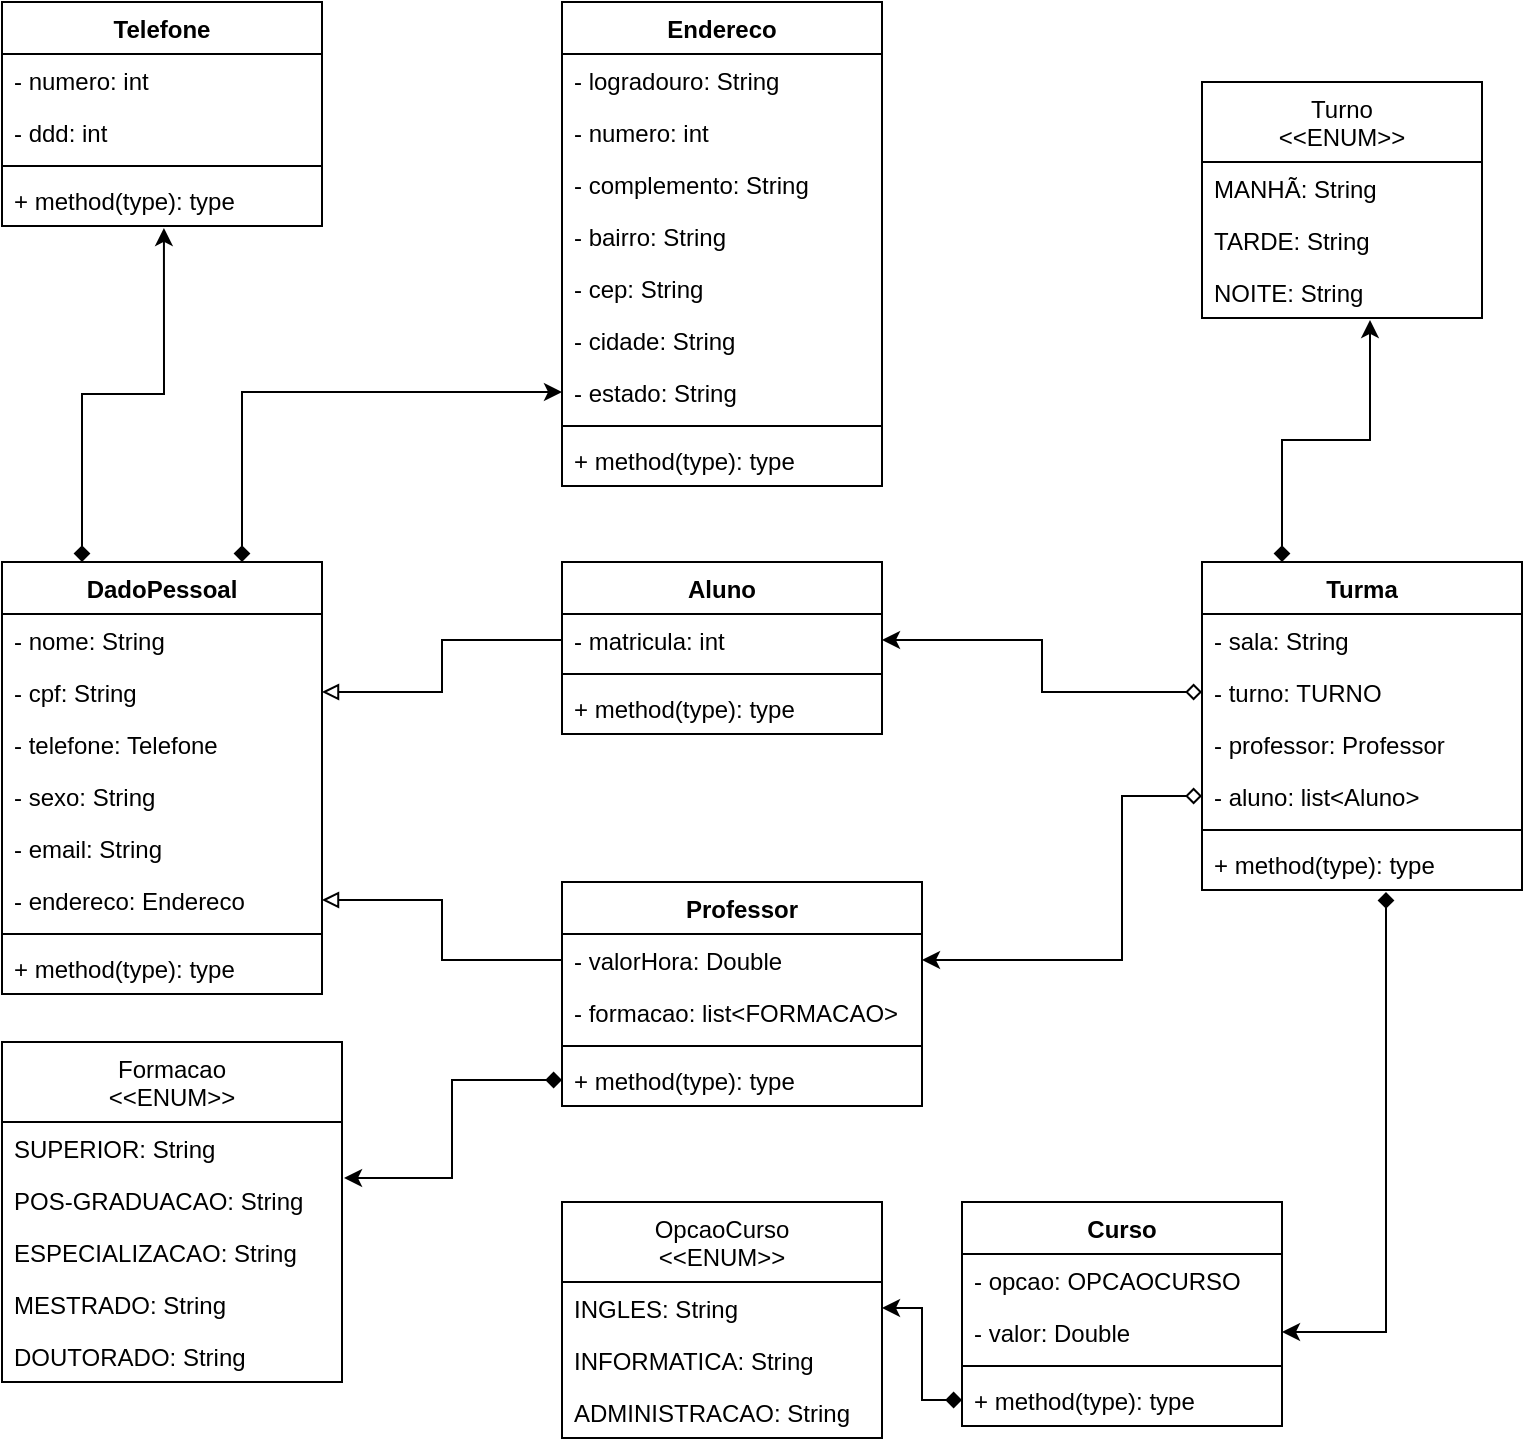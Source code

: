 <mxfile version="15.2.9" type="google"><diagram id="R2fTYGe5iJXeCJIIfmmZ" name="Page-1"><mxGraphModel dx="862" dy="450" grid="1" gridSize="10" guides="1" tooltips="1" connect="1" arrows="1" fold="1" page="1" pageScale="1" pageWidth="827" pageHeight="1169" math="0" shadow="0"><root><mxCell id="0"/><mxCell id="1" parent="0"/><mxCell id="qhUcQolbfPTLGxPp35lB-1" value="Aluno" style="swimlane;fontStyle=1;align=center;verticalAlign=top;childLayout=stackLayout;horizontal=1;startSize=26;horizontalStack=0;resizeParent=1;resizeParentMax=0;resizeLast=0;collapsible=1;marginBottom=0;" parent="1" vertex="1"><mxGeometry x="320" y="320" width="160" height="86" as="geometry"/></mxCell><mxCell id="qhUcQolbfPTLGxPp35lB-2" value="- matricula: int" style="text;strokeColor=none;fillColor=none;align=left;verticalAlign=top;spacingLeft=4;spacingRight=4;overflow=hidden;rotatable=0;points=[[0,0.5],[1,0.5]];portConstraint=eastwest;" parent="qhUcQolbfPTLGxPp35lB-1" vertex="1"><mxGeometry y="26" width="160" height="26" as="geometry"/></mxCell><mxCell id="qhUcQolbfPTLGxPp35lB-3" value="" style="line;strokeWidth=1;fillColor=none;align=left;verticalAlign=middle;spacingTop=-1;spacingLeft=3;spacingRight=3;rotatable=0;labelPosition=right;points=[];portConstraint=eastwest;" parent="qhUcQolbfPTLGxPp35lB-1" vertex="1"><mxGeometry y="52" width="160" height="8" as="geometry"/></mxCell><mxCell id="qhUcQolbfPTLGxPp35lB-4" value="+ method(type): type" style="text;strokeColor=none;fillColor=none;align=left;verticalAlign=top;spacingLeft=4;spacingRight=4;overflow=hidden;rotatable=0;points=[[0,0.5],[1,0.5]];portConstraint=eastwest;" parent="qhUcQolbfPTLGxPp35lB-1" vertex="1"><mxGeometry y="60" width="160" height="26" as="geometry"/></mxCell><mxCell id="ZgOx1LnoAefpGKeDkL7t-5" style="edgeStyle=orthogonalEdgeStyle;rounded=0;orthogonalLoop=1;jettySize=auto;html=1;exitX=0;exitY=0.5;exitDx=0;exitDy=0;entryX=1;entryY=0.5;entryDx=0;entryDy=0;startArrow=diamond;startFill=1;" parent="1" source="qhUcQolbfPTLGxPp35lB-8" target="qhUcQolbfPTLGxPp35lB-17" edge="1"><mxGeometry relative="1" as="geometry"/></mxCell><mxCell id="qhUcQolbfPTLGxPp35lB-5" value="Curso" style="swimlane;fontStyle=1;align=center;verticalAlign=top;childLayout=stackLayout;horizontal=1;startSize=26;horizontalStack=0;resizeParent=1;resizeParentMax=0;resizeLast=0;collapsible=1;marginBottom=0;" parent="1" vertex="1"><mxGeometry x="520" y="640" width="160" height="112" as="geometry"/></mxCell><mxCell id="qhUcQolbfPTLGxPp35lB-52" value="- opcao: OPCAOCURSO" style="text;strokeColor=none;fillColor=none;align=left;verticalAlign=top;spacingLeft=4;spacingRight=4;overflow=hidden;rotatable=0;points=[[0,0.5],[1,0.5]];portConstraint=eastwest;" parent="qhUcQolbfPTLGxPp35lB-5" vertex="1"><mxGeometry y="26" width="160" height="26" as="geometry"/></mxCell><mxCell id="qhUcQolbfPTLGxPp35lB-51" value="- valor: Double" style="text;strokeColor=none;fillColor=none;align=left;verticalAlign=top;spacingLeft=4;spacingRight=4;overflow=hidden;rotatable=0;points=[[0,0.5],[1,0.5]];portConstraint=eastwest;" parent="qhUcQolbfPTLGxPp35lB-5" vertex="1"><mxGeometry y="52" width="160" height="26" as="geometry"/></mxCell><mxCell id="qhUcQolbfPTLGxPp35lB-7" value="" style="line;strokeWidth=1;fillColor=none;align=left;verticalAlign=middle;spacingTop=-1;spacingLeft=3;spacingRight=3;rotatable=0;labelPosition=right;points=[];portConstraint=eastwest;" parent="qhUcQolbfPTLGxPp35lB-5" vertex="1"><mxGeometry y="78" width="160" height="8" as="geometry"/></mxCell><mxCell id="qhUcQolbfPTLGxPp35lB-8" value="+ method(type): type" style="text;strokeColor=none;fillColor=none;align=left;verticalAlign=top;spacingLeft=4;spacingRight=4;overflow=hidden;rotatable=0;points=[[0,0.5],[1,0.5]];portConstraint=eastwest;" parent="qhUcQolbfPTLGxPp35lB-5" vertex="1"><mxGeometry y="86" width="160" height="26" as="geometry"/></mxCell><mxCell id="qhUcQolbfPTLGxPp35lB-10" value="Turno&#10;&lt;&lt;ENUM&gt;&gt;" style="swimlane;fontStyle=0;childLayout=stackLayout;horizontal=1;startSize=40;fillColor=none;horizontalStack=0;resizeParent=1;resizeParentMax=0;resizeLast=0;collapsible=1;marginBottom=0;" parent="1" vertex="1"><mxGeometry x="640" y="80" width="140" height="118" as="geometry"/></mxCell><mxCell id="qhUcQolbfPTLGxPp35lB-13" value="MANHÃ: String" style="text;strokeColor=none;fillColor=none;align=left;verticalAlign=top;spacingLeft=4;spacingRight=4;overflow=hidden;rotatable=0;points=[[0,0.5],[1,0.5]];portConstraint=eastwest;" parent="qhUcQolbfPTLGxPp35lB-10" vertex="1"><mxGeometry y="40" width="140" height="26" as="geometry"/></mxCell><mxCell id="qhUcQolbfPTLGxPp35lB-14" value="TARDE: String" style="text;strokeColor=none;fillColor=none;align=left;verticalAlign=top;spacingLeft=4;spacingRight=4;overflow=hidden;rotatable=0;points=[[0,0.5],[1,0.5]];portConstraint=eastwest;" parent="qhUcQolbfPTLGxPp35lB-10" vertex="1"><mxGeometry y="66" width="140" height="26" as="geometry"/></mxCell><mxCell id="qhUcQolbfPTLGxPp35lB-15" value="NOITE: String" style="text;strokeColor=none;fillColor=none;align=left;verticalAlign=top;spacingLeft=4;spacingRight=4;overflow=hidden;rotatable=0;points=[[0,0.5],[1,0.5]];portConstraint=eastwest;" parent="qhUcQolbfPTLGxPp35lB-10" vertex="1"><mxGeometry y="92" width="140" height="26" as="geometry"/></mxCell><mxCell id="qhUcQolbfPTLGxPp35lB-16" value="OpcaoCurso&#10;&lt;&lt;ENUM&gt;&gt;" style="swimlane;fontStyle=0;childLayout=stackLayout;horizontal=1;startSize=40;fillColor=none;horizontalStack=0;resizeParent=1;resizeParentMax=0;resizeLast=0;collapsible=1;marginBottom=0;" parent="1" vertex="1"><mxGeometry x="320" y="640" width="160" height="118" as="geometry"/></mxCell><mxCell id="qhUcQolbfPTLGxPp35lB-17" value="INGLES: String" style="text;strokeColor=none;fillColor=none;align=left;verticalAlign=top;spacingLeft=4;spacingRight=4;overflow=hidden;rotatable=0;points=[[0,0.5],[1,0.5]];portConstraint=eastwest;" parent="qhUcQolbfPTLGxPp35lB-16" vertex="1"><mxGeometry y="40" width="160" height="26" as="geometry"/></mxCell><mxCell id="qhUcQolbfPTLGxPp35lB-18" value="INFORMATICA: String" style="text;strokeColor=none;fillColor=none;align=left;verticalAlign=top;spacingLeft=4;spacingRight=4;overflow=hidden;rotatable=0;points=[[0,0.5],[1,0.5]];portConstraint=eastwest;" parent="qhUcQolbfPTLGxPp35lB-16" vertex="1"><mxGeometry y="66" width="160" height="26" as="geometry"/></mxCell><mxCell id="qhUcQolbfPTLGxPp35lB-19" value="ADMINISTRACAO: String" style="text;strokeColor=none;fillColor=none;align=left;verticalAlign=top;spacingLeft=4;spacingRight=4;overflow=hidden;rotatable=0;points=[[0,0.5],[1,0.5]];portConstraint=eastwest;" parent="qhUcQolbfPTLGxPp35lB-16" vertex="1"><mxGeometry y="92" width="160" height="26" as="geometry"/></mxCell><mxCell id="ZgOx1LnoAefpGKeDkL7t-7" style="edgeStyle=orthogonalEdgeStyle;rounded=0;orthogonalLoop=1;jettySize=auto;html=1;exitX=0.75;exitY=0;exitDx=0;exitDy=0;entryX=0;entryY=0.5;entryDx=0;entryDy=0;startArrow=diamond;startFill=1;" parent="1" source="qhUcQolbfPTLGxPp35lB-20" target="e6cwd0pR3qkIOGePby29-2" edge="1"><mxGeometry relative="1" as="geometry"/></mxCell><mxCell id="ZgOx1LnoAefpGKeDkL7t-16" style="edgeStyle=orthogonalEdgeStyle;rounded=0;orthogonalLoop=1;jettySize=auto;html=1;exitX=0.25;exitY=0;exitDx=0;exitDy=0;entryX=0.506;entryY=1.038;entryDx=0;entryDy=0;entryPerimeter=0;startArrow=diamond;startFill=1;endArrow=classic;endFill=1;" parent="1" source="qhUcQolbfPTLGxPp35lB-20" target="ZgOx1LnoAefpGKeDkL7t-14" edge="1"><mxGeometry relative="1" as="geometry"/></mxCell><mxCell id="qhUcQolbfPTLGxPp35lB-20" value="DadoPessoal" style="swimlane;fontStyle=1;align=center;verticalAlign=top;childLayout=stackLayout;horizontal=1;startSize=26;horizontalStack=0;resizeParent=1;resizeParentMax=0;resizeLast=0;collapsible=1;marginBottom=0;" parent="1" vertex="1"><mxGeometry x="40" y="320" width="160" height="216" as="geometry"/></mxCell><mxCell id="qhUcQolbfPTLGxPp35lB-21" value="- nome: String" style="text;strokeColor=none;fillColor=none;align=left;verticalAlign=top;spacingLeft=4;spacingRight=4;overflow=hidden;rotatable=0;points=[[0,0.5],[1,0.5]];portConstraint=eastwest;" parent="qhUcQolbfPTLGxPp35lB-20" vertex="1"><mxGeometry y="26" width="160" height="26" as="geometry"/></mxCell><mxCell id="qhUcQolbfPTLGxPp35lB-24" value="- cpf: String" style="text;strokeColor=none;fillColor=none;align=left;verticalAlign=top;spacingLeft=4;spacingRight=4;overflow=hidden;rotatable=0;points=[[0,0.5],[1,0.5]];portConstraint=eastwest;" parent="qhUcQolbfPTLGxPp35lB-20" vertex="1"><mxGeometry y="52" width="160" height="26" as="geometry"/></mxCell><mxCell id="qhUcQolbfPTLGxPp35lB-25" value="- telefone: Telefone" style="text;strokeColor=none;fillColor=none;align=left;verticalAlign=top;spacingLeft=4;spacingRight=4;overflow=hidden;rotatable=0;points=[[0,0.5],[1,0.5]];portConstraint=eastwest;" parent="qhUcQolbfPTLGxPp35lB-20" vertex="1"><mxGeometry y="78" width="160" height="26" as="geometry"/></mxCell><mxCell id="qhUcQolbfPTLGxPp35lB-26" value="- sexo: String" style="text;strokeColor=none;fillColor=none;align=left;verticalAlign=top;spacingLeft=4;spacingRight=4;overflow=hidden;rotatable=0;points=[[0,0.5],[1,0.5]];portConstraint=eastwest;" parent="qhUcQolbfPTLGxPp35lB-20" vertex="1"><mxGeometry y="104" width="160" height="26" as="geometry"/></mxCell><mxCell id="qhUcQolbfPTLGxPp35lB-27" value="- email: String" style="text;strokeColor=none;fillColor=none;align=left;verticalAlign=top;spacingLeft=4;spacingRight=4;overflow=hidden;rotatable=0;points=[[0,0.5],[1,0.5]];portConstraint=eastwest;" parent="qhUcQolbfPTLGxPp35lB-20" vertex="1"><mxGeometry y="130" width="160" height="26" as="geometry"/></mxCell><mxCell id="qhUcQolbfPTLGxPp35lB-28" value="- endereco: Endereco" style="text;strokeColor=none;fillColor=none;align=left;verticalAlign=top;spacingLeft=4;spacingRight=4;overflow=hidden;rotatable=0;points=[[0,0.5],[1,0.5]];portConstraint=eastwest;" parent="qhUcQolbfPTLGxPp35lB-20" vertex="1"><mxGeometry y="156" width="160" height="26" as="geometry"/></mxCell><mxCell id="qhUcQolbfPTLGxPp35lB-22" value="" style="line;strokeWidth=1;fillColor=none;align=left;verticalAlign=middle;spacingTop=-1;spacingLeft=3;spacingRight=3;rotatable=0;labelPosition=right;points=[];portConstraint=eastwest;" parent="qhUcQolbfPTLGxPp35lB-20" vertex="1"><mxGeometry y="182" width="160" height="8" as="geometry"/></mxCell><mxCell id="qhUcQolbfPTLGxPp35lB-23" value="+ method(type): type" style="text;strokeColor=none;fillColor=none;align=left;verticalAlign=top;spacingLeft=4;spacingRight=4;overflow=hidden;rotatable=0;points=[[0,0.5],[1,0.5]];portConstraint=eastwest;" parent="qhUcQolbfPTLGxPp35lB-20" vertex="1"><mxGeometry y="190" width="160" height="26" as="geometry"/></mxCell><mxCell id="qhUcQolbfPTLGxPp35lB-33" value="Professor" style="swimlane;fontStyle=1;align=center;verticalAlign=top;childLayout=stackLayout;horizontal=1;startSize=26;horizontalStack=0;resizeParent=1;resizeParentMax=0;resizeLast=0;collapsible=1;marginBottom=0;" parent="1" vertex="1"><mxGeometry x="320" y="480" width="180" height="112" as="geometry"/></mxCell><mxCell id="qhUcQolbfPTLGxPp35lB-37" value="- valorHora: Double" style="text;strokeColor=none;fillColor=none;align=left;verticalAlign=top;spacingLeft=4;spacingRight=4;overflow=hidden;rotatable=0;points=[[0,0.5],[1,0.5]];portConstraint=eastwest;" parent="qhUcQolbfPTLGxPp35lB-33" vertex="1"><mxGeometry y="26" width="180" height="26" as="geometry"/></mxCell><mxCell id="qhUcQolbfPTLGxPp35lB-49" value="- formacao: list&lt;FORMACAO&gt;" style="text;strokeColor=none;fillColor=none;align=left;verticalAlign=top;spacingLeft=4;spacingRight=4;overflow=hidden;rotatable=0;points=[[0,0.5],[1,0.5]];portConstraint=eastwest;" parent="qhUcQolbfPTLGxPp35lB-33" vertex="1"><mxGeometry y="52" width="180" height="26" as="geometry"/></mxCell><mxCell id="qhUcQolbfPTLGxPp35lB-35" value="" style="line;strokeWidth=1;fillColor=none;align=left;verticalAlign=middle;spacingTop=-1;spacingLeft=3;spacingRight=3;rotatable=0;labelPosition=right;points=[];portConstraint=eastwest;" parent="qhUcQolbfPTLGxPp35lB-33" vertex="1"><mxGeometry y="78" width="180" height="8" as="geometry"/></mxCell><mxCell id="qhUcQolbfPTLGxPp35lB-36" value="+ method(type): type" style="text;strokeColor=none;fillColor=none;align=left;verticalAlign=top;spacingLeft=4;spacingRight=4;overflow=hidden;rotatable=0;points=[[0,0.5],[1,0.5]];portConstraint=eastwest;" parent="qhUcQolbfPTLGxPp35lB-33" vertex="1"><mxGeometry y="86" width="180" height="26" as="geometry"/></mxCell><mxCell id="qhUcQolbfPTLGxPp35lB-39" value="Formacao&#10;&lt;&lt;ENUM&gt;&gt;" style="swimlane;fontStyle=0;childLayout=stackLayout;horizontal=1;startSize=40;fillColor=none;horizontalStack=0;resizeParent=1;resizeParentMax=0;resizeLast=0;collapsible=1;marginBottom=0;" parent="1" vertex="1"><mxGeometry x="40" y="560" width="170" height="170" as="geometry"/></mxCell><mxCell id="qhUcQolbfPTLGxPp35lB-40" value="SUPERIOR: String" style="text;strokeColor=none;fillColor=none;align=left;verticalAlign=top;spacingLeft=4;spacingRight=4;overflow=hidden;rotatable=0;points=[[0,0.5],[1,0.5]];portConstraint=eastwest;" parent="qhUcQolbfPTLGxPp35lB-39" vertex="1"><mxGeometry y="40" width="170" height="26" as="geometry"/></mxCell><mxCell id="qhUcQolbfPTLGxPp35lB-41" value="POS-GRADUACAO: String" style="text;strokeColor=none;fillColor=none;align=left;verticalAlign=top;spacingLeft=4;spacingRight=4;overflow=hidden;rotatable=0;points=[[0,0.5],[1,0.5]];portConstraint=eastwest;" parent="qhUcQolbfPTLGxPp35lB-39" vertex="1"><mxGeometry y="66" width="170" height="26" as="geometry"/></mxCell><mxCell id="qhUcQolbfPTLGxPp35lB-42" value="ESPECIALIZACAO: String" style="text;strokeColor=none;fillColor=none;align=left;verticalAlign=top;spacingLeft=4;spacingRight=4;overflow=hidden;rotatable=0;points=[[0,0.5],[1,0.5]];portConstraint=eastwest;" parent="qhUcQolbfPTLGxPp35lB-39" vertex="1"><mxGeometry y="92" width="170" height="26" as="geometry"/></mxCell><mxCell id="qhUcQolbfPTLGxPp35lB-43" value="MESTRADO: String" style="text;strokeColor=none;fillColor=none;align=left;verticalAlign=top;spacingLeft=4;spacingRight=4;overflow=hidden;rotatable=0;points=[[0,0.5],[1,0.5]];portConstraint=eastwest;" parent="qhUcQolbfPTLGxPp35lB-39" vertex="1"><mxGeometry y="118" width="170" height="26" as="geometry"/></mxCell><mxCell id="qhUcQolbfPTLGxPp35lB-44" value="DOUTORADO: String" style="text;strokeColor=none;fillColor=none;align=left;verticalAlign=top;spacingLeft=4;spacingRight=4;overflow=hidden;rotatable=0;points=[[0,0.5],[1,0.5]];portConstraint=eastwest;" parent="qhUcQolbfPTLGxPp35lB-39" vertex="1"><mxGeometry y="144" width="170" height="26" as="geometry"/></mxCell><mxCell id="e6cwd0pR3qkIOGePby29-1" value="Endereco" style="swimlane;fontStyle=1;align=center;verticalAlign=top;childLayout=stackLayout;horizontal=1;startSize=26;horizontalStack=0;resizeParent=1;resizeParentMax=0;resizeLast=0;collapsible=1;marginBottom=0;" parent="1" vertex="1"><mxGeometry x="320" y="40" width="160" height="242" as="geometry"/></mxCell><mxCell id="e6cwd0pR3qkIOGePby29-12" value="- logradouro: String" style="text;strokeColor=none;fillColor=none;align=left;verticalAlign=top;spacingLeft=4;spacingRight=4;overflow=hidden;rotatable=0;points=[[0,0.5],[1,0.5]];portConstraint=eastwest;" parent="e6cwd0pR3qkIOGePby29-1" vertex="1"><mxGeometry y="26" width="160" height="26" as="geometry"/></mxCell><mxCell id="e6cwd0pR3qkIOGePby29-13" value="- numero: int" style="text;strokeColor=none;fillColor=none;align=left;verticalAlign=top;spacingLeft=4;spacingRight=4;overflow=hidden;rotatable=0;points=[[0,0.5],[1,0.5]];portConstraint=eastwest;" parent="e6cwd0pR3qkIOGePby29-1" vertex="1"><mxGeometry y="52" width="160" height="26" as="geometry"/></mxCell><mxCell id="e6cwd0pR3qkIOGePby29-14" value="- complemento: String" style="text;strokeColor=none;fillColor=none;align=left;verticalAlign=top;spacingLeft=4;spacingRight=4;overflow=hidden;rotatable=0;points=[[0,0.5],[1,0.5]];portConstraint=eastwest;" parent="e6cwd0pR3qkIOGePby29-1" vertex="1"><mxGeometry y="78" width="160" height="26" as="geometry"/></mxCell><mxCell id="e6cwd0pR3qkIOGePby29-15" value="- bairro: String" style="text;strokeColor=none;fillColor=none;align=left;verticalAlign=top;spacingLeft=4;spacingRight=4;overflow=hidden;rotatable=0;points=[[0,0.5],[1,0.5]];portConstraint=eastwest;" parent="e6cwd0pR3qkIOGePby29-1" vertex="1"><mxGeometry y="104" width="160" height="26" as="geometry"/></mxCell><mxCell id="e6cwd0pR3qkIOGePby29-18" value="- cep: String" style="text;strokeColor=none;fillColor=none;align=left;verticalAlign=top;spacingLeft=4;spacingRight=4;overflow=hidden;rotatable=0;points=[[0,0.5],[1,0.5]];portConstraint=eastwest;" parent="e6cwd0pR3qkIOGePby29-1" vertex="1"><mxGeometry y="130" width="160" height="26" as="geometry"/></mxCell><mxCell id="e6cwd0pR3qkIOGePby29-17" value="- cidade: String" style="text;strokeColor=none;fillColor=none;align=left;verticalAlign=top;spacingLeft=4;spacingRight=4;overflow=hidden;rotatable=0;points=[[0,0.5],[1,0.5]];portConstraint=eastwest;" parent="e6cwd0pR3qkIOGePby29-1" vertex="1"><mxGeometry y="156" width="160" height="26" as="geometry"/></mxCell><mxCell id="e6cwd0pR3qkIOGePby29-2" value="- estado: String" style="text;strokeColor=none;fillColor=none;align=left;verticalAlign=top;spacingLeft=4;spacingRight=4;overflow=hidden;rotatable=0;points=[[0,0.5],[1,0.5]];portConstraint=eastwest;" parent="e6cwd0pR3qkIOGePby29-1" vertex="1"><mxGeometry y="182" width="160" height="26" as="geometry"/></mxCell><mxCell id="e6cwd0pR3qkIOGePby29-3" value="" style="line;strokeWidth=1;fillColor=none;align=left;verticalAlign=middle;spacingTop=-1;spacingLeft=3;spacingRight=3;rotatable=0;labelPosition=right;points=[];portConstraint=eastwest;" parent="e6cwd0pR3qkIOGePby29-1" vertex="1"><mxGeometry y="208" width="160" height="8" as="geometry"/></mxCell><mxCell id="e6cwd0pR3qkIOGePby29-4" value="+ method(type): type" style="text;strokeColor=none;fillColor=none;align=left;verticalAlign=top;spacingLeft=4;spacingRight=4;overflow=hidden;rotatable=0;points=[[0,0.5],[1,0.5]];portConstraint=eastwest;" parent="e6cwd0pR3qkIOGePby29-1" vertex="1"><mxGeometry y="216" width="160" height="26" as="geometry"/></mxCell><mxCell id="ZgOx1LnoAefpGKeDkL7t-8" style="edgeStyle=orthogonalEdgeStyle;rounded=0;orthogonalLoop=1;jettySize=auto;html=1;exitX=0.25;exitY=0;exitDx=0;exitDy=0;entryX=0.6;entryY=1.038;entryDx=0;entryDy=0;entryPerimeter=0;startArrow=diamond;startFill=1;" parent="1" source="e6cwd0pR3qkIOGePby29-5" target="qhUcQolbfPTLGxPp35lB-15" edge="1"><mxGeometry relative="1" as="geometry"/></mxCell><mxCell id="e6cwd0pR3qkIOGePby29-5" value="Turma" style="swimlane;fontStyle=1;align=center;verticalAlign=top;childLayout=stackLayout;horizontal=1;startSize=26;horizontalStack=0;resizeParent=1;resizeParentMax=0;resizeLast=0;collapsible=1;marginBottom=0;" parent="1" vertex="1"><mxGeometry x="640" y="320" width="160" height="164" as="geometry"/></mxCell><mxCell id="e6cwd0pR3qkIOGePby29-9" value="- sala: String" style="text;strokeColor=none;fillColor=none;align=left;verticalAlign=top;spacingLeft=4;spacingRight=4;overflow=hidden;rotatable=0;points=[[0,0.5],[1,0.5]];portConstraint=eastwest;" parent="e6cwd0pR3qkIOGePby29-5" vertex="1"><mxGeometry y="26" width="160" height="26" as="geometry"/></mxCell><mxCell id="e6cwd0pR3qkIOGePby29-10" value="- turno: TURNO" style="text;strokeColor=none;fillColor=none;align=left;verticalAlign=top;spacingLeft=4;spacingRight=4;overflow=hidden;rotatable=0;points=[[0,0.5],[1,0.5]];portConstraint=eastwest;" parent="e6cwd0pR3qkIOGePby29-5" vertex="1"><mxGeometry y="52" width="160" height="26" as="geometry"/></mxCell><mxCell id="e6cwd0pR3qkIOGePby29-11" value="- professor: Professor" style="text;strokeColor=none;fillColor=none;align=left;verticalAlign=top;spacingLeft=4;spacingRight=4;overflow=hidden;rotatable=0;points=[[0,0.5],[1,0.5]];portConstraint=eastwest;" parent="e6cwd0pR3qkIOGePby29-5" vertex="1"><mxGeometry y="78" width="160" height="26" as="geometry"/></mxCell><mxCell id="e6cwd0pR3qkIOGePby29-6" value="- aluno: list&lt;Aluno&gt;" style="text;strokeColor=none;fillColor=none;align=left;verticalAlign=top;spacingLeft=4;spacingRight=4;overflow=hidden;rotatable=0;points=[[0,0.5],[1,0.5]];portConstraint=eastwest;" parent="e6cwd0pR3qkIOGePby29-5" vertex="1"><mxGeometry y="104" width="160" height="26" as="geometry"/></mxCell><mxCell id="e6cwd0pR3qkIOGePby29-7" value="" style="line;strokeWidth=1;fillColor=none;align=left;verticalAlign=middle;spacingTop=-1;spacingLeft=3;spacingRight=3;rotatable=0;labelPosition=right;points=[];portConstraint=eastwest;" parent="e6cwd0pR3qkIOGePby29-5" vertex="1"><mxGeometry y="130" width="160" height="8" as="geometry"/></mxCell><mxCell id="e6cwd0pR3qkIOGePby29-8" value="+ method(type): type" style="text;strokeColor=none;fillColor=none;align=left;verticalAlign=top;spacingLeft=4;spacingRight=4;overflow=hidden;rotatable=0;points=[[0,0.5],[1,0.5]];portConstraint=eastwest;" parent="e6cwd0pR3qkIOGePby29-5" vertex="1"><mxGeometry y="138" width="160" height="26" as="geometry"/></mxCell><mxCell id="ZgOx1LnoAefpGKeDkL7t-2" style="edgeStyle=orthogonalEdgeStyle;rounded=0;orthogonalLoop=1;jettySize=auto;html=1;entryX=1;entryY=0.5;entryDx=0;entryDy=0;startArrow=diamond;startFill=0;exitX=0;exitY=0.5;exitDx=0;exitDy=0;" parent="1" source="e6cwd0pR3qkIOGePby29-10" target="qhUcQolbfPTLGxPp35lB-2" edge="1"><mxGeometry relative="1" as="geometry"><mxPoint x="640" y="369" as="sourcePoint"/></mxGeometry></mxCell><mxCell id="ZgOx1LnoAefpGKeDkL7t-3" style="edgeStyle=orthogonalEdgeStyle;rounded=0;orthogonalLoop=1;jettySize=auto;html=1;entryX=1;entryY=0.5;entryDx=0;entryDy=0;startArrow=diamond;startFill=0;exitX=0;exitY=0.5;exitDx=0;exitDy=0;" parent="1" source="e6cwd0pR3qkIOGePby29-6" target="qhUcQolbfPTLGxPp35lB-37" edge="1"><mxGeometry relative="1" as="geometry"><mxPoint x="640" y="421" as="sourcePoint"/><Array as="points"><mxPoint x="600" y="437"/><mxPoint x="600" y="519"/></Array></mxGeometry></mxCell><mxCell id="ZgOx1LnoAefpGKeDkL7t-4" style="edgeStyle=orthogonalEdgeStyle;rounded=0;orthogonalLoop=1;jettySize=auto;html=1;exitX=0.575;exitY=1.038;exitDx=0;exitDy=0;startArrow=diamond;startFill=1;exitPerimeter=0;entryX=1;entryY=0.5;entryDx=0;entryDy=0;" parent="1" source="e6cwd0pR3qkIOGePby29-8" target="qhUcQolbfPTLGxPp35lB-51" edge="1"><mxGeometry relative="1" as="geometry"><mxPoint x="727.04" y="493.012" as="sourcePoint"/><mxPoint x="720" y="870" as="targetPoint"/></mxGeometry></mxCell><mxCell id="ZgOx1LnoAefpGKeDkL7t-9" style="edgeStyle=orthogonalEdgeStyle;rounded=0;orthogonalLoop=1;jettySize=auto;html=1;exitX=0;exitY=0.5;exitDx=0;exitDy=0;entryX=1.006;entryY=0.077;entryDx=0;entryDy=0;entryPerimeter=0;startArrow=diamond;startFill=1;endArrow=classic;endFill=1;" parent="1" source="qhUcQolbfPTLGxPp35lB-36" target="qhUcQolbfPTLGxPp35lB-41" edge="1"><mxGeometry relative="1" as="geometry"/></mxCell><mxCell id="ZgOx1LnoAefpGKeDkL7t-11" value="Telefone" style="swimlane;fontStyle=1;align=center;verticalAlign=top;childLayout=stackLayout;horizontal=1;startSize=26;horizontalStack=0;resizeParent=1;resizeParentMax=0;resizeLast=0;collapsible=1;marginBottom=0;" parent="1" vertex="1"><mxGeometry x="40" y="40" width="160" height="112" as="geometry"/></mxCell><mxCell id="ZgOx1LnoAefpGKeDkL7t-15" value="- numero: int" style="text;strokeColor=none;fillColor=none;align=left;verticalAlign=top;spacingLeft=4;spacingRight=4;overflow=hidden;rotatable=0;points=[[0,0.5],[1,0.5]];portConstraint=eastwest;" parent="ZgOx1LnoAefpGKeDkL7t-11" vertex="1"><mxGeometry y="26" width="160" height="26" as="geometry"/></mxCell><mxCell id="ZgOx1LnoAefpGKeDkL7t-12" value="- ddd: int" style="text;strokeColor=none;fillColor=none;align=left;verticalAlign=top;spacingLeft=4;spacingRight=4;overflow=hidden;rotatable=0;points=[[0,0.5],[1,0.5]];portConstraint=eastwest;" parent="ZgOx1LnoAefpGKeDkL7t-11" vertex="1"><mxGeometry y="52" width="160" height="26" as="geometry"/></mxCell><mxCell id="ZgOx1LnoAefpGKeDkL7t-13" value="" style="line;strokeWidth=1;fillColor=none;align=left;verticalAlign=middle;spacingTop=-1;spacingLeft=3;spacingRight=3;rotatable=0;labelPosition=right;points=[];portConstraint=eastwest;" parent="ZgOx1LnoAefpGKeDkL7t-11" vertex="1"><mxGeometry y="78" width="160" height="8" as="geometry"/></mxCell><mxCell id="ZgOx1LnoAefpGKeDkL7t-14" value="+ method(type): type" style="text;strokeColor=none;fillColor=none;align=left;verticalAlign=top;spacingLeft=4;spacingRight=4;overflow=hidden;rotatable=0;points=[[0,0.5],[1,0.5]];portConstraint=eastwest;" parent="ZgOx1LnoAefpGKeDkL7t-11" vertex="1"><mxGeometry y="86" width="160" height="26" as="geometry"/></mxCell><mxCell id="ZgOx1LnoAefpGKeDkL7t-17" style="edgeStyle=orthogonalEdgeStyle;rounded=0;orthogonalLoop=1;jettySize=auto;html=1;exitX=0;exitY=0.5;exitDx=0;exitDy=0;entryX=1;entryY=0.5;entryDx=0;entryDy=0;startArrow=none;startFill=0;endArrow=block;endFill=0;" parent="1" source="qhUcQolbfPTLGxPp35lB-2" target="qhUcQolbfPTLGxPp35lB-24" edge="1"><mxGeometry relative="1" as="geometry"/></mxCell><mxCell id="ZgOx1LnoAefpGKeDkL7t-18" style="edgeStyle=orthogonalEdgeStyle;rounded=0;orthogonalLoop=1;jettySize=auto;html=1;exitX=0;exitY=0.5;exitDx=0;exitDy=0;entryX=1;entryY=0.5;entryDx=0;entryDy=0;startArrow=none;startFill=0;endArrow=block;endFill=0;" parent="1" source="qhUcQolbfPTLGxPp35lB-37" target="qhUcQolbfPTLGxPp35lB-28" edge="1"><mxGeometry relative="1" as="geometry"/></mxCell></root></mxGraphModel></diagram></mxfile>